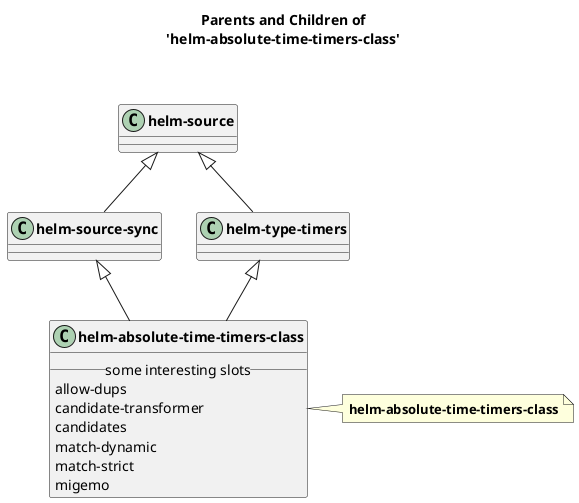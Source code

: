 @startuml
skinparam classFontStyle bold
skinparam captionFontStyle bold
title **Parents and Children of**\n**'helm-absolute-time-timers-class'**\n\n
"helm-source-sync" <|-- "helm-absolute-time-timers-class"
"helm-type-timers" <|-- "helm-absolute-time-timers-class"
class "helm-source-sync"
"helm-source" <|-- "helm-source-sync"
class "helm-source"
class "helm-type-timers"
"helm-source" <|-- "helm-type-timers"
class "helm-source"
class "helm-absolute-time-timers-class" {
	__ some interesting slots __
	allow-dups
	candidate-transformer
	candidates
	match-dynamic
	match-strict
	migemo
}
note right of "helm-absolute-time-timers-class"
	**helm-absolute-time-timers-class**
end note
@enduml
